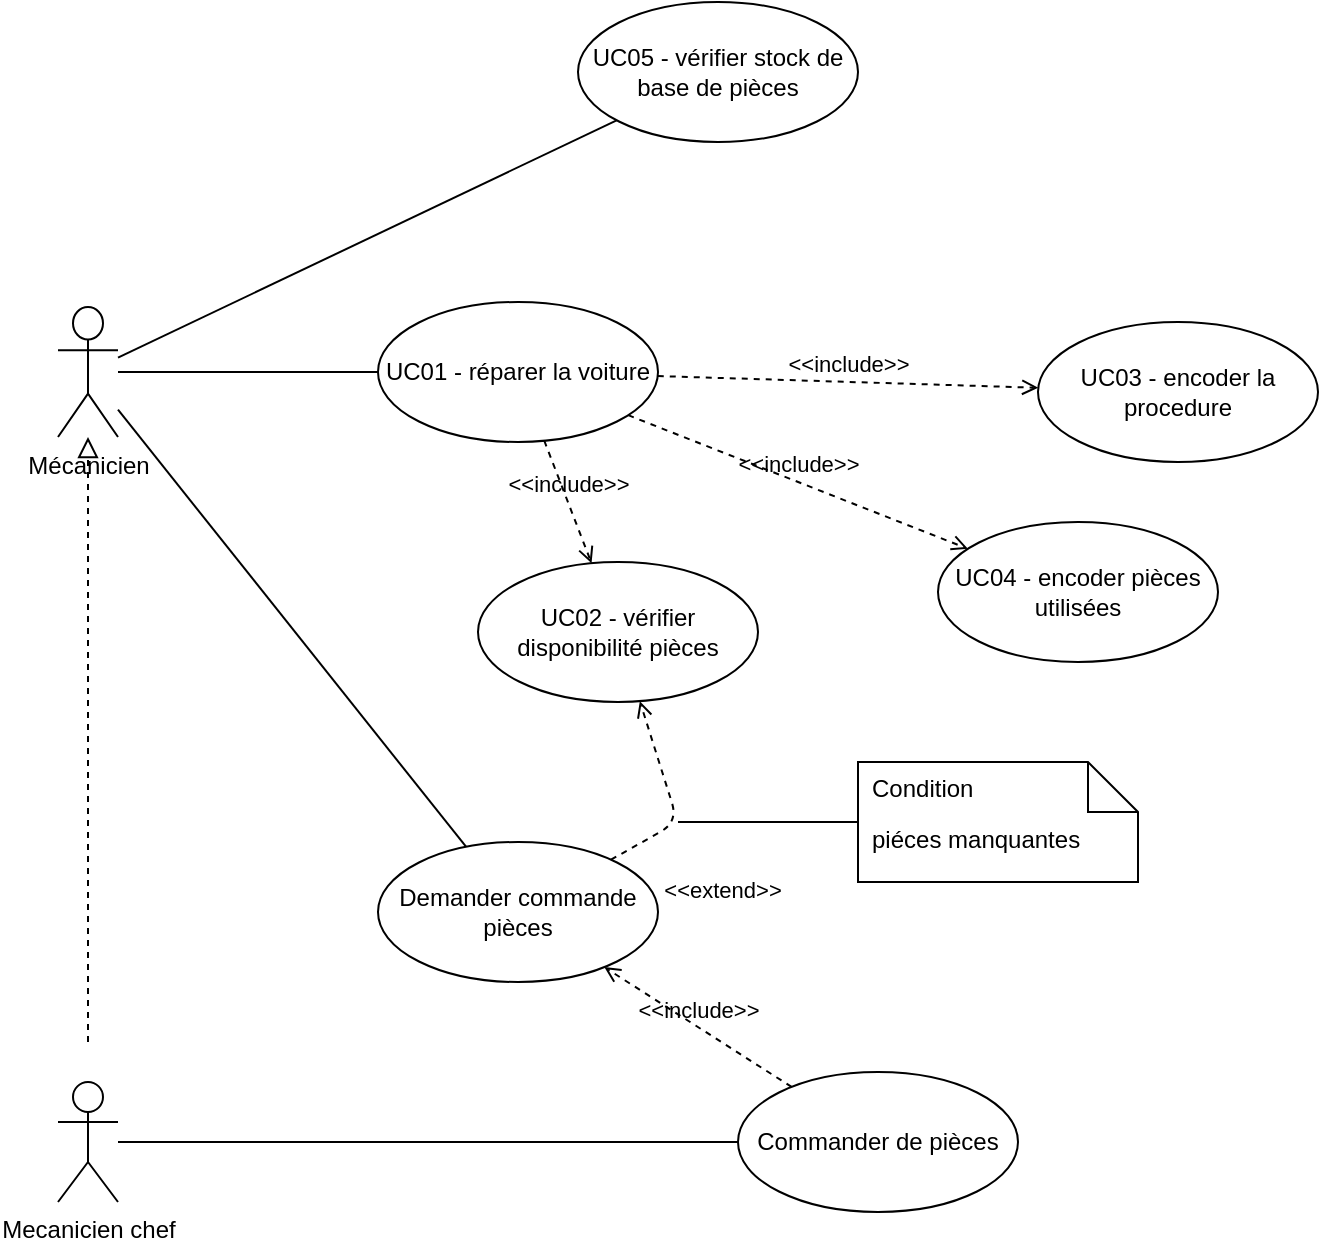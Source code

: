 <mxfile>
    <diagram id="V6iEEmrFDGLlk1jYDmlt" name="Page-1">
        <mxGraphModel dx="878" dy="518" grid="1" gridSize="10" guides="1" tooltips="1" connect="1" arrows="1" fold="1" page="1" pageScale="1" pageWidth="850" pageHeight="1100" math="0" shadow="0">
            <root>
                <mxCell id="0"/>
                <mxCell id="1" parent="0"/>
                <mxCell id="2" style="edgeStyle=none;html=1;endArrow=none;endFill=0;" edge="1" parent="1" source="3" target="4">
                    <mxGeometry relative="1" as="geometry"/>
                </mxCell>
                <mxCell id="11" style="edgeStyle=none;html=1;endArrow=none;endFill=0;" edge="1" parent="1" source="3" target="12">
                    <mxGeometry relative="1" as="geometry">
                        <mxPoint x="270" y="60" as="targetPoint"/>
                    </mxGeometry>
                </mxCell>
                <mxCell id="30" style="edgeStyle=none;html=1;endArrow=none;endFill=0;" edge="1" parent="1" source="3" target="15">
                    <mxGeometry relative="1" as="geometry"/>
                </mxCell>
                <mxCell id="3" value="Mécanicien" style="shape=umlActor;verticalLabelPosition=bottom;verticalAlign=top;html=1;" vertex="1" parent="1">
                    <mxGeometry x="40" y="162.5" width="30" height="65" as="geometry"/>
                </mxCell>
                <mxCell id="4" value="UC01 - réparer la voiture" style="ellipse;whiteSpace=wrap;html=1;" vertex="1" parent="1">
                    <mxGeometry x="200" y="160" width="140" height="70" as="geometry"/>
                </mxCell>
                <mxCell id="6" value="UC02 - vérifier disponibilité pièces" style="ellipse;whiteSpace=wrap;html=1;" vertex="1" parent="1">
                    <mxGeometry x="250" y="290" width="140" height="70" as="geometry"/>
                </mxCell>
                <mxCell id="7" value="&amp;lt;&amp;lt;include&amp;gt;&amp;gt;" style="html=1;verticalAlign=bottom;labelBackgroundColor=none;endArrow=open;endFill=0;dashed=1;" edge="1" parent="1" source="4" target="6">
                    <mxGeometry width="160" relative="1" as="geometry">
                        <mxPoint x="300" y="230" as="sourcePoint"/>
                        <mxPoint x="460" y="230" as="targetPoint"/>
                        <mxPoint as="offset"/>
                    </mxGeometry>
                </mxCell>
                <mxCell id="9" value="&amp;lt;&amp;lt;include&amp;gt;&amp;gt;" style="html=1;verticalAlign=bottom;labelBackgroundColor=none;endArrow=open;endFill=0;dashed=1;" edge="1" parent="1" source="4" target="10">
                    <mxGeometry width="160" relative="1" as="geometry">
                        <mxPoint x="310" y="360" as="sourcePoint"/>
                        <mxPoint x="440" y="200" as="targetPoint"/>
                    </mxGeometry>
                </mxCell>
                <mxCell id="10" value="UC03 - encoder la procedure" style="ellipse;whiteSpace=wrap;html=1;" vertex="1" parent="1">
                    <mxGeometry x="530" y="170" width="140" height="70" as="geometry"/>
                </mxCell>
                <mxCell id="12" value="UC05 - vérifier stock de base de pièces" style="ellipse;whiteSpace=wrap;html=1;" vertex="1" parent="1">
                    <mxGeometry x="300" y="10" width="140" height="70" as="geometry"/>
                </mxCell>
                <mxCell id="13" value="&amp;lt;&amp;lt;include&amp;gt;&amp;gt;" style="html=1;verticalAlign=bottom;labelBackgroundColor=none;endArrow=open;endFill=0;dashed=1;" edge="1" parent="1" source="4" target="14">
                    <mxGeometry width="160" relative="1" as="geometry">
                        <mxPoint x="339.848" y="223.154" as="sourcePoint"/>
                        <mxPoint x="570" y="190" as="targetPoint"/>
                    </mxGeometry>
                </mxCell>
                <mxCell id="14" value="UC04 - encoder pièces utilisées" style="ellipse;whiteSpace=wrap;html=1;" vertex="1" parent="1">
                    <mxGeometry x="480" y="270" width="140" height="70" as="geometry"/>
                </mxCell>
                <mxCell id="15" value="Demander commande pièces" style="ellipse;whiteSpace=wrap;html=1;" vertex="1" parent="1">
                    <mxGeometry x="200" y="430" width="140" height="70" as="geometry"/>
                </mxCell>
                <mxCell id="16" value="&amp;lt;&amp;lt;extend&amp;gt;&amp;gt;" style="html=1;verticalAlign=bottom;labelBackgroundColor=none;endArrow=open;endFill=0;dashed=1;" edge="1" parent="1" source="15" target="6">
                    <mxGeometry x="-0.284" y="-49" width="160" relative="1" as="geometry">
                        <mxPoint x="300" y="360" as="sourcePoint"/>
                        <mxPoint x="460" y="360" as="targetPoint"/>
                        <Array as="points">
                            <mxPoint x="350" y="420"/>
                        </Array>
                        <mxPoint y="-1" as="offset"/>
                    </mxGeometry>
                </mxCell>
                <mxCell id="22" style="edgeStyle=none;html=1;endArrow=none;endFill=0;" edge="1" parent="1" source="17">
                    <mxGeometry relative="1" as="geometry">
                        <mxPoint x="350" y="420" as="targetPoint"/>
                    </mxGeometry>
                </mxCell>
                <mxCell id="17" value="piéces manquantes" style="shape=note2;boundedLbl=1;whiteSpace=wrap;html=1;size=25;verticalAlign=top;align=left;spacingLeft=5;" vertex="1" parent="1">
                    <mxGeometry x="440" y="390" width="140" height="60" as="geometry"/>
                </mxCell>
                <mxCell id="18" value="Condition" style="resizeWidth=1;part=1;strokeColor=none;fillColor=none;align=left;spacingLeft=5;" vertex="1" parent="17">
                    <mxGeometry width="140" height="25" relative="1" as="geometry"/>
                </mxCell>
                <mxCell id="32" style="edgeStyle=none;html=1;endArrow=none;endFill=0;" edge="1" parent="1" source="26" target="31">
                    <mxGeometry relative="1" as="geometry"/>
                </mxCell>
                <mxCell id="26" value="Mecanicien chef" style="shape=umlActor;verticalLabelPosition=bottom;verticalAlign=top;html=1;" vertex="1" parent="1">
                    <mxGeometry x="40" y="550" width="30" height="60" as="geometry"/>
                </mxCell>
                <mxCell id="31" value="Commander de pièces" style="ellipse;whiteSpace=wrap;html=1;" vertex="1" parent="1">
                    <mxGeometry x="380" y="545" width="140" height="70" as="geometry"/>
                </mxCell>
                <mxCell id="33" value="&amp;lt;&amp;lt;include&amp;gt;&amp;gt;" style="html=1;verticalAlign=bottom;labelBackgroundColor=none;endArrow=open;endFill=0;dashed=1;" edge="1" parent="1" source="31" target="15">
                    <mxGeometry width="160" relative="1" as="geometry">
                        <mxPoint x="504.958" y="293.376" as="sourcePoint"/>
                        <mxPoint x="335.042" y="226.624" as="targetPoint"/>
                    </mxGeometry>
                </mxCell>
                <mxCell id="37" value="" style="endArrow=block;startArrow=none;endFill=0;startFill=0;endSize=8;html=1;verticalAlign=bottom;dashed=1;labelBackgroundColor=none;" edge="1" parent="1" target="3">
                    <mxGeometry width="160" relative="1" as="geometry">
                        <mxPoint x="55" y="530" as="sourcePoint"/>
                        <mxPoint x="460" y="360" as="targetPoint"/>
                    </mxGeometry>
                </mxCell>
            </root>
        </mxGraphModel>
    </diagram>
</mxfile>